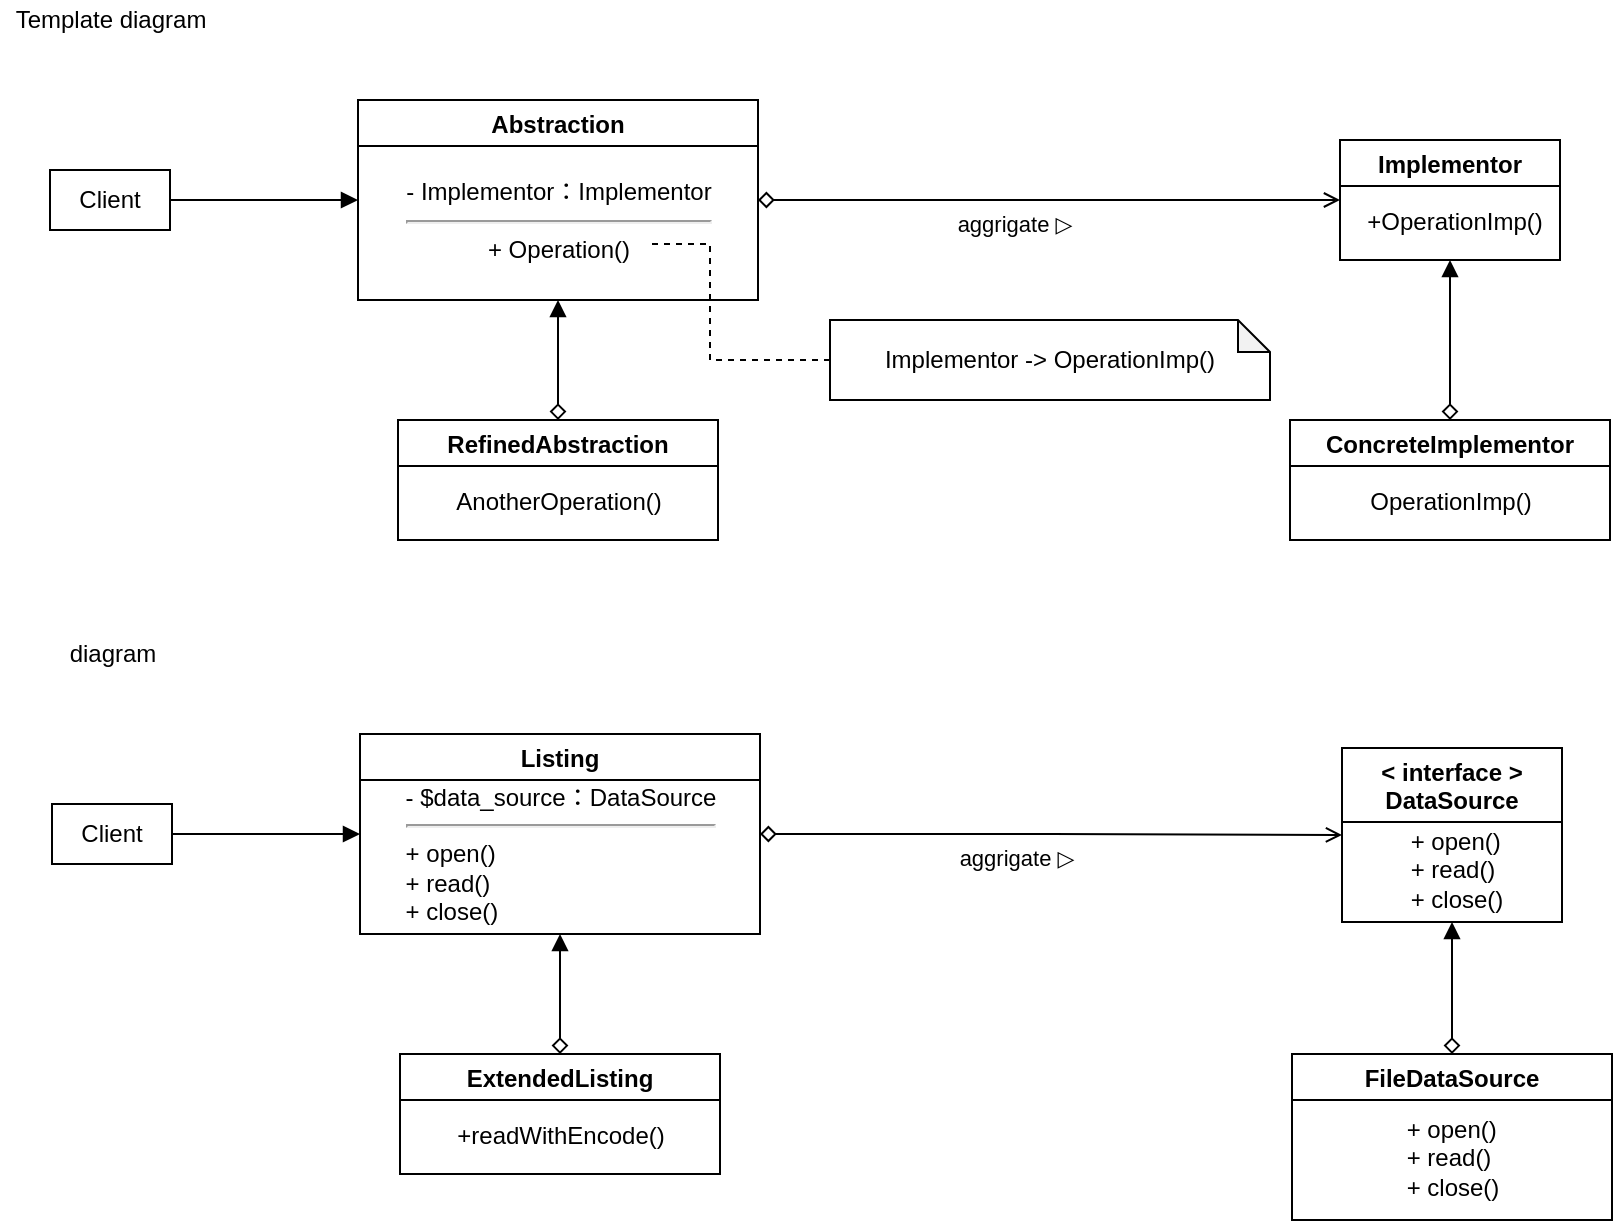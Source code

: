 <mxfile>
    <diagram id="BPoFTxdL8k3kD7XcHgM_" name="ページ1">
        <mxGraphModel dx="615" dy="398" grid="1" gridSize="10" guides="1" tooltips="1" connect="1" arrows="1" fold="1" page="1" pageScale="1" pageWidth="827" pageHeight="1169" math="0" shadow="0">
            <root>
                <mxCell id="0"/>
                <mxCell id="1" parent="0"/>
                <mxCell id="20" style="edgeStyle=orthogonalEdgeStyle;rounded=0;orthogonalLoop=1;jettySize=auto;html=1;entryX=0;entryY=0.5;entryDx=0;entryDy=0;startArrow=none;startFill=0;endArrow=block;endFill=1;" parent="1" source="2" target="4" edge="1">
                    <mxGeometry relative="1" as="geometry"/>
                </mxCell>
                <mxCell id="2" value="Client" style="whiteSpace=wrap;html=1;" parent="1" vertex="1">
                    <mxGeometry x="60" y="245" width="60" height="30" as="geometry"/>
                </mxCell>
                <mxCell id="9" style="edgeStyle=orthogonalEdgeStyle;rounded=0;orthogonalLoop=1;jettySize=auto;html=1;entryX=0;entryY=0.5;entryDx=0;entryDy=0;startArrow=diamond;startFill=0;endArrow=open;endFill=0;" parent="1" source="4" target="6" edge="1">
                    <mxGeometry relative="1" as="geometry"/>
                </mxCell>
                <mxCell id="10" value="aggrigate ▷" style="edgeLabel;html=1;align=center;verticalAlign=middle;resizable=0;points=[];" parent="9" vertex="1" connectable="0">
                    <mxGeometry x="-0.288" relative="1" as="geometry">
                        <mxPoint x="24" y="12" as="offset"/>
                    </mxGeometry>
                </mxCell>
                <mxCell id="4" value="Abstraction" style="swimlane;" parent="1" vertex="1">
                    <mxGeometry x="214" y="210" width="200" height="100" as="geometry"/>
                </mxCell>
                <mxCell id="5" value="- Implementor：Implementor&lt;br&gt;&lt;hr id=&quot;null&quot;&gt;+ Operation()" style="text;html=1;align=center;verticalAlign=middle;resizable=0;points=[];autosize=1;strokeColor=none;" parent="4" vertex="1">
                    <mxGeometry x="15" y="35" width="170" height="50" as="geometry"/>
                </mxCell>
                <mxCell id="6" value="Implementor" style="swimlane;" parent="1" vertex="1">
                    <mxGeometry x="705" y="230" width="110" height="60" as="geometry"/>
                </mxCell>
                <mxCell id="7" value="+OperationImp()" style="text;html=1;align=center;verticalAlign=middle;resizable=0;points=[];autosize=1;strokeColor=none;" parent="6" vertex="1">
                    <mxGeometry x="7" y="31" width="100" height="20" as="geometry"/>
                </mxCell>
                <mxCell id="13" style="edgeStyle=orthogonalEdgeStyle;rounded=0;orthogonalLoop=1;jettySize=auto;html=1;entryX=0.5;entryY=1;entryDx=0;entryDy=0;startArrow=diamond;startFill=0;endArrow=block;endFill=1;" parent="1" source="11" target="6" edge="1">
                    <mxGeometry relative="1" as="geometry"/>
                </mxCell>
                <mxCell id="11" value="ConcreteImplementor" style="swimlane;" parent="1" vertex="1">
                    <mxGeometry x="680" y="370" width="160" height="60" as="geometry"/>
                </mxCell>
                <mxCell id="12" value="OperationImp()" style="text;html=1;align=center;verticalAlign=middle;resizable=0;points=[];autosize=1;strokeColor=none;" parent="11" vertex="1">
                    <mxGeometry x="30" y="31" width="100" height="20" as="geometry"/>
                </mxCell>
                <mxCell id="16" style="edgeStyle=orthogonalEdgeStyle;rounded=0;orthogonalLoop=1;jettySize=auto;html=1;entryX=0.5;entryY=1;entryDx=0;entryDy=0;startArrow=diamond;startFill=0;endArrow=block;endFill=1;" parent="1" source="14" target="4" edge="1">
                    <mxGeometry relative="1" as="geometry"/>
                </mxCell>
                <mxCell id="14" value="RefinedAbstraction" style="swimlane;" parent="1" vertex="1">
                    <mxGeometry x="234" y="370" width="160" height="60" as="geometry"/>
                </mxCell>
                <mxCell id="15" value="AnotherOperation()" style="text;html=1;align=center;verticalAlign=middle;resizable=0;points=[];autosize=1;strokeColor=none;" parent="14" vertex="1">
                    <mxGeometry x="20" y="31" width="120" height="20" as="geometry"/>
                </mxCell>
                <mxCell id="19" style="edgeStyle=orthogonalEdgeStyle;rounded=0;orthogonalLoop=1;jettySize=auto;html=1;startArrow=none;startFill=0;endArrow=none;endFill=0;exitX=0;exitY=0.5;exitDx=0;exitDy=0;exitPerimeter=0;dashed=1;" parent="1" source="17" edge="1">
                    <mxGeometry relative="1" as="geometry">
                        <mxPoint x="360" y="282" as="targetPoint"/>
                        <Array as="points">
                            <mxPoint x="390" y="340"/>
                            <mxPoint x="390" y="282"/>
                        </Array>
                    </mxGeometry>
                </mxCell>
                <mxCell id="17" value="Implementor -&amp;gt; OperationImp()" style="shape=note;whiteSpace=wrap;html=1;backgroundOutline=1;darkOpacity=0.05;size=16;" parent="1" vertex="1">
                    <mxGeometry x="450" y="320" width="220" height="40" as="geometry"/>
                </mxCell>
                <mxCell id="21" value="Template diagram" style="text;html=1;align=center;verticalAlign=middle;resizable=0;points=[];autosize=1;strokeColor=none;" vertex="1" parent="1">
                    <mxGeometry x="35" y="160" width="110" height="20" as="geometry"/>
                </mxCell>
                <mxCell id="22" style="edgeStyle=orthogonalEdgeStyle;rounded=0;orthogonalLoop=1;jettySize=auto;html=1;entryX=0;entryY=0.5;entryDx=0;entryDy=0;startArrow=none;startFill=0;endArrow=block;endFill=1;" edge="1" source="23" target="26" parent="1">
                    <mxGeometry relative="1" as="geometry"/>
                </mxCell>
                <mxCell id="23" value="Client" style="whiteSpace=wrap;html=1;" vertex="1" parent="1">
                    <mxGeometry x="61" y="562" width="60" height="30" as="geometry"/>
                </mxCell>
                <mxCell id="24" style="edgeStyle=orthogonalEdgeStyle;rounded=0;orthogonalLoop=1;jettySize=auto;html=1;entryX=0;entryY=0.5;entryDx=0;entryDy=0;startArrow=diamond;startFill=0;endArrow=open;endFill=0;" edge="1" source="26" target="28" parent="1">
                    <mxGeometry relative="1" as="geometry"/>
                </mxCell>
                <mxCell id="25" value="aggrigate ▷" style="edgeLabel;html=1;align=center;verticalAlign=middle;resizable=0;points=[];" vertex="1" connectable="0" parent="24">
                    <mxGeometry x="-0.288" relative="1" as="geometry">
                        <mxPoint x="24" y="12" as="offset"/>
                    </mxGeometry>
                </mxCell>
                <mxCell id="26" value="Listing" style="swimlane;" vertex="1" parent="1">
                    <mxGeometry x="215" y="527" width="200" height="100" as="geometry"/>
                </mxCell>
                <mxCell id="27" value="- $data_source：DataSource&lt;br&gt;&lt;hr id=&quot;null&quot;&gt;&lt;div style=&quot;text-align: left&quot;&gt;&lt;span&gt;+ open()&lt;/span&gt;&lt;/div&gt;&lt;div style=&quot;text-align: left&quot;&gt;&lt;span&gt;+ read()&lt;/span&gt;&lt;/div&gt;&lt;div style=&quot;text-align: left&quot;&gt;&lt;span&gt;+ close()&lt;/span&gt;&lt;/div&gt;" style="text;html=1;align=center;verticalAlign=middle;resizable=0;points=[];autosize=1;strokeColor=none;" vertex="1" parent="26">
                    <mxGeometry x="15" y="20" width="170" height="80" as="geometry"/>
                </mxCell>
                <mxCell id="28" value="&lt; interface &gt;&#10;DataSource" style="swimlane;startSize=37;" vertex="1" parent="1">
                    <mxGeometry x="706" y="534" width="110" height="87" as="geometry"/>
                </mxCell>
                <mxCell id="29" value="&lt;div style=&quot;text-align: left&quot;&gt;&lt;span&gt;+ open()&lt;/span&gt;&lt;/div&gt;&lt;div style=&quot;text-align: left&quot;&gt;&lt;span&gt;+ read()&lt;/span&gt;&lt;/div&gt;&lt;div style=&quot;text-align: left&quot;&gt;&lt;span&gt;+ close()&lt;/span&gt;&lt;/div&gt;" style="text;html=1;align=center;verticalAlign=middle;resizable=0;points=[];autosize=1;strokeColor=none;" vertex="1" parent="28">
                    <mxGeometry x="27" y="36" width="60" height="50" as="geometry"/>
                </mxCell>
                <mxCell id="30" style="edgeStyle=orthogonalEdgeStyle;rounded=0;orthogonalLoop=1;jettySize=auto;html=1;entryX=0.5;entryY=1;entryDx=0;entryDy=0;startArrow=diamond;startFill=0;endArrow=block;endFill=1;" edge="1" source="31" target="28" parent="1">
                    <mxGeometry relative="1" as="geometry"/>
                </mxCell>
                <mxCell id="31" value="FileDataSource" style="swimlane;" vertex="1" parent="1">
                    <mxGeometry x="681" y="687" width="160" height="83" as="geometry"/>
                </mxCell>
                <mxCell id="32" value="&lt;div style=&quot;text-align: left&quot;&gt;&lt;span&gt;+ open()&lt;/span&gt;&lt;/div&gt;&lt;div style=&quot;text-align: left&quot;&gt;&lt;span&gt;+ read()&lt;/span&gt;&lt;/div&gt;&lt;div style=&quot;text-align: left&quot;&gt;&lt;span&gt;+ close()&lt;/span&gt;&lt;/div&gt;" style="text;html=1;align=center;verticalAlign=middle;resizable=0;points=[];autosize=1;strokeColor=none;" vertex="1" parent="31">
                    <mxGeometry x="50" y="27" width="60" height="50" as="geometry"/>
                </mxCell>
                <mxCell id="33" style="edgeStyle=orthogonalEdgeStyle;rounded=0;orthogonalLoop=1;jettySize=auto;html=1;entryX=0.5;entryY=1;entryDx=0;entryDy=0;startArrow=diamond;startFill=0;endArrow=block;endFill=1;" edge="1" source="34" target="26" parent="1">
                    <mxGeometry relative="1" as="geometry"/>
                </mxCell>
                <mxCell id="34" value="ExtendedListing" style="swimlane;" vertex="1" parent="1">
                    <mxGeometry x="235" y="687" width="160" height="60" as="geometry"/>
                </mxCell>
                <mxCell id="35" value="+readWithEncode()" style="text;html=1;align=center;verticalAlign=middle;resizable=0;points=[];autosize=1;strokeColor=none;" vertex="1" parent="34">
                    <mxGeometry x="20" y="31" width="120" height="20" as="geometry"/>
                </mxCell>
                <mxCell id="38" value="diagram" style="text;html=1;align=center;verticalAlign=middle;resizable=0;points=[];autosize=1;strokeColor=none;" vertex="1" parent="1">
                    <mxGeometry x="61" y="477" width="60" height="20" as="geometry"/>
                </mxCell>
            </root>
        </mxGraphModel>
    </diagram>
</mxfile>